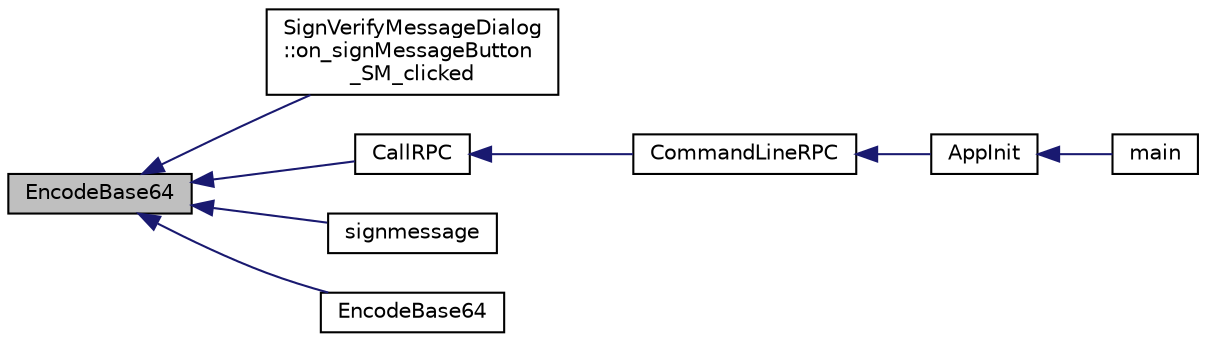 digraph "EncodeBase64"
{
  edge [fontname="Helvetica",fontsize="10",labelfontname="Helvetica",labelfontsize="10"];
  node [fontname="Helvetica",fontsize="10",shape=record];
  rankdir="LR";
  Node253 [label="EncodeBase64",height=0.2,width=0.4,color="black", fillcolor="grey75", style="filled", fontcolor="black"];
  Node253 -> Node254 [dir="back",color="midnightblue",fontsize="10",style="solid",fontname="Helvetica"];
  Node254 [label="SignVerifyMessageDialog\l::on_signMessageButton\l_SM_clicked",height=0.2,width=0.4,color="black", fillcolor="white", style="filled",URL="$d1/d26/class_sign_verify_message_dialog.html#a2ef91b4ace68d63ab1c1d3cc6c13b5f9"];
  Node253 -> Node255 [dir="back",color="midnightblue",fontsize="10",style="solid",fontname="Helvetica"];
  Node255 [label="CallRPC",height=0.2,width=0.4,color="black", fillcolor="white", style="filled",URL="$dd/d9e/rpcclient_8cpp.html#ae0b4394f271db49671cf894dbe94c484"];
  Node255 -> Node256 [dir="back",color="midnightblue",fontsize="10",style="solid",fontname="Helvetica"];
  Node256 [label="CommandLineRPC",height=0.2,width=0.4,color="black", fillcolor="white", style="filled",URL="$d6/d59/rpcclient_8h.html#a4ee23259648a971c9c05aeff8b545a6d"];
  Node256 -> Node257 [dir="back",color="midnightblue",fontsize="10",style="solid",fontname="Helvetica"];
  Node257 [label="AppInit",height=0.2,width=0.4,color="black", fillcolor="white", style="filled",URL="$d4/d35/iond_8cpp.html#ac59316b767e6984e1285f0531275286b"];
  Node257 -> Node258 [dir="back",color="midnightblue",fontsize="10",style="solid",fontname="Helvetica"];
  Node258 [label="main",height=0.2,width=0.4,color="black", fillcolor="white", style="filled",URL="$d4/d35/iond_8cpp.html#a0ddf1224851353fc92bfbff6f499fa97"];
  Node253 -> Node259 [dir="back",color="midnightblue",fontsize="10",style="solid",fontname="Helvetica"];
  Node259 [label="signmessage",height=0.2,width=0.4,color="black", fillcolor="white", style="filled",URL="$df/d1d/rpcwallet_8cpp.html#a315b42a2c859c4b50a54c1b05984928c"];
  Node253 -> Node260 [dir="back",color="midnightblue",fontsize="10",style="solid",fontname="Helvetica"];
  Node260 [label="EncodeBase64",height=0.2,width=0.4,color="black", fillcolor="white", style="filled",URL="$df/d2d/util_8cpp.html#a01c144e3a6e8de1ea8481bd7c69fef07"];
}
